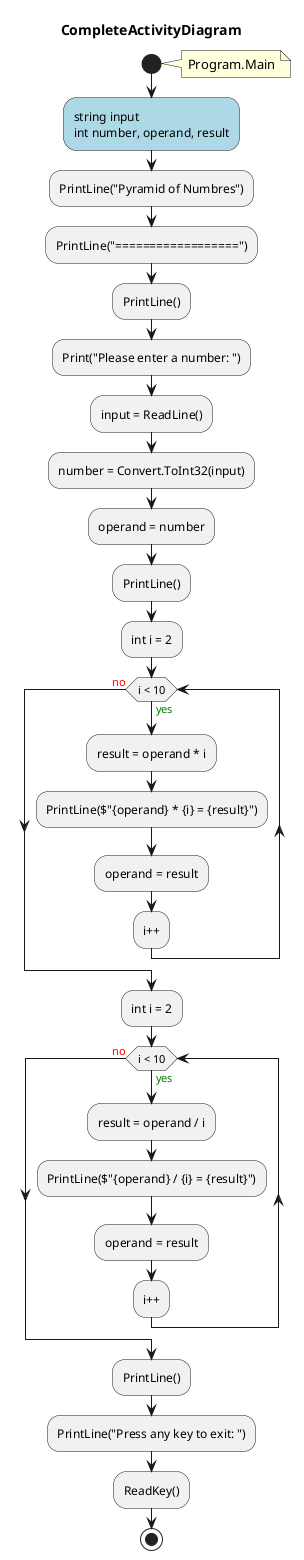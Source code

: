 @startuml CompleteActivityDiagram
title CompleteActivityDiagram
start
note right:  Program.Main
#LightBlue:string input
int number, operand, result;
:PrintLine("Pyramid of Numbres");
:PrintLine("==================");
:PrintLine();
:Print("Please enter a number: ");
:input = ReadLine();
:number = Convert.ToInt32(input);
:operand = number;
:PrintLine();
:int i = 2;
while (i < 10) is (<color:green>yes)
    :result = operand * i;
    :PrintLine($"{operand} * {i} = {result}");
    :operand = result;
:i++;
endwhile (<color:red>no)
:int i = 2;
while (i < 10) is (<color:green>yes)
    :result = operand / i;
    :PrintLine($"{operand} / {i} = {result}");
    :operand = result;
:i++;
endwhile (<color:red>no)
:PrintLine();
:PrintLine("Press any key to exit: ");
:ReadKey();
stop
@enduml
